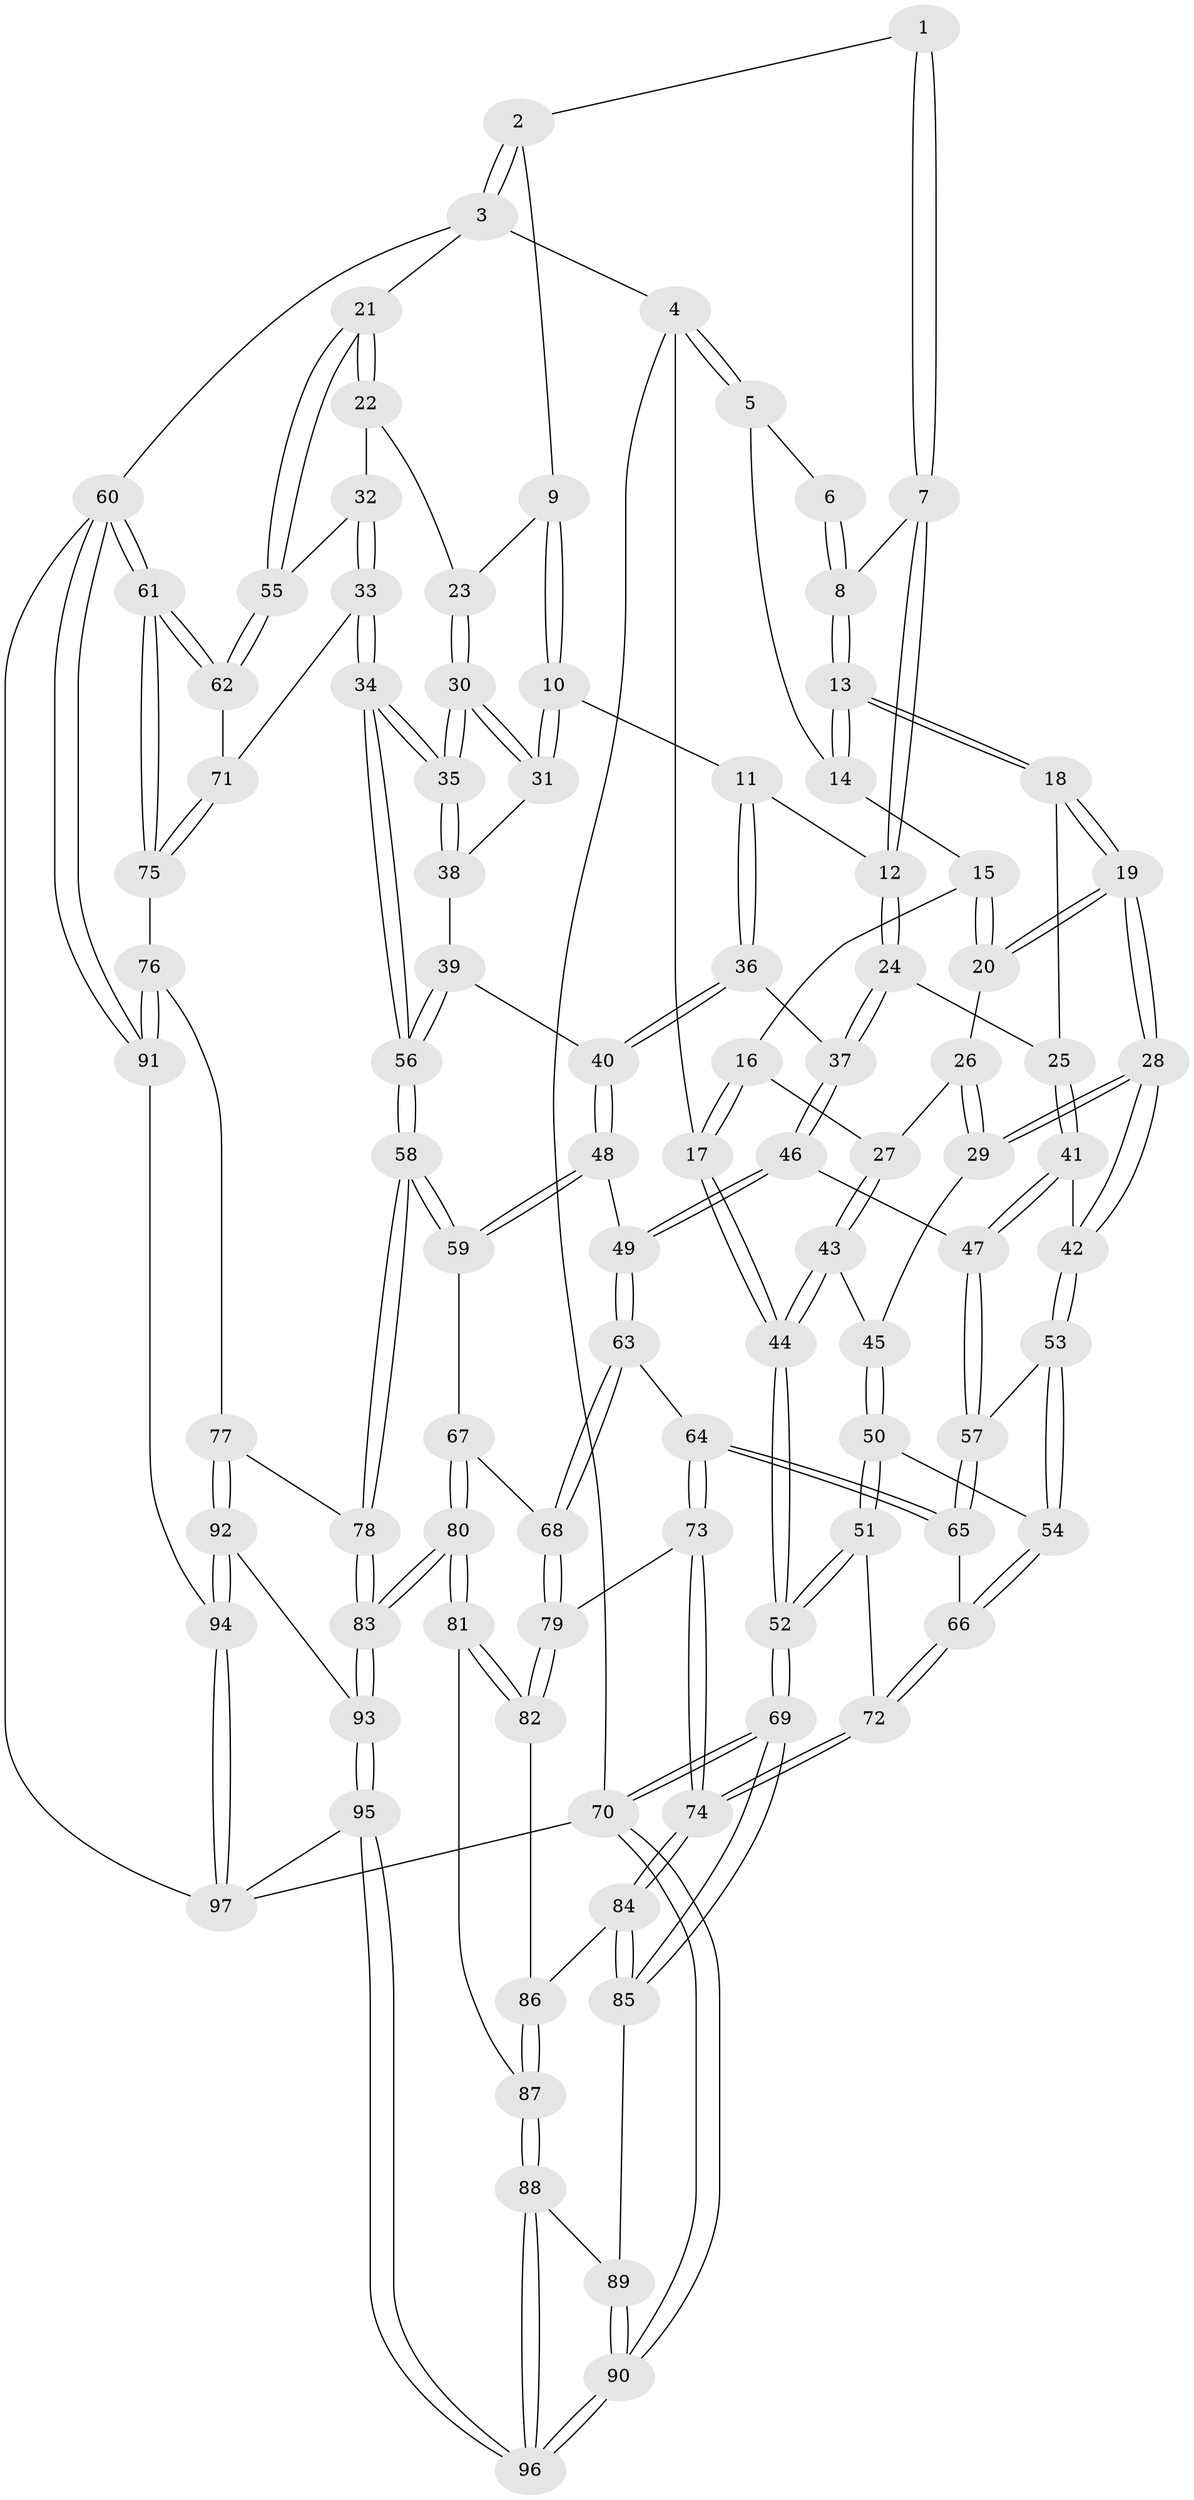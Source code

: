 // Generated by graph-tools (version 1.1) at 2025/27/03/09/25 03:27:16]
// undirected, 97 vertices, 239 edges
graph export_dot {
graph [start="1"]
  node [color=gray90,style=filled];
  1 [pos="+0.7810836626726801+0"];
  2 [pos="+0.7952754545461881+0"];
  3 [pos="+1+0"];
  4 [pos="+0+0"];
  5 [pos="+0+0"];
  6 [pos="+0.39988346091880217+0"];
  7 [pos="+0.5548203366298393+0.12618336529275284"];
  8 [pos="+0.37136773022902725+0"];
  9 [pos="+0.7192972612824852+0.09104759911762392"];
  10 [pos="+0.6670061160347154+0.17787622124472585"];
  11 [pos="+0.6408237775082446+0.18021038910684475"];
  12 [pos="+0.5554441481106271+0.12752070166227042"];
  13 [pos="+0.32726514434696397+0.08400454469209152"];
  14 [pos="+0.13611800606911836+0.043281893919553935"];
  15 [pos="+0.10283675408833169+0.1107340966845433"];
  16 [pos="+0.016465966927638215+0.11639675838101561"];
  17 [pos="+0+0"];
  18 [pos="+0.3226606004915129+0.11390431559954395"];
  19 [pos="+0.2698549929002918+0.17370198507992085"];
  20 [pos="+0.16428627656070477+0.17207964318584987"];
  21 [pos="+1+0"];
  22 [pos="+0.8753482304238861+0.18480195632326998"];
  23 [pos="+0.8407958737702128+0.19598671424269595"];
  24 [pos="+0.4662284999860951+0.23222739438511586"];
  25 [pos="+0.4233045987108658+0.21192002501753504"];
  26 [pos="+0.1343775602015639+0.19528415790853876"];
  27 [pos="+0.06642597693474245+0.2328457278628814"];
  28 [pos="+0.25361810358457804+0.2861364944245753"];
  29 [pos="+0.15084965086567445+0.27754105574918725"];
  30 [pos="+0.7966561144166873+0.24401181675886638"];
  31 [pos="+0.6842570371189035+0.20355973105912367"];
  32 [pos="+0.9203110483349739+0.32251087730637806"];
  33 [pos="+0.8328859014814568+0.4217550888277758"];
  34 [pos="+0.8239486569804462+0.4223083912874867"];
  35 [pos="+0.8056765869237014+0.3442484339013992"];
  36 [pos="+0.5522769664902644+0.2773104351452125"];
  37 [pos="+0.4878488568936093+0.25989672716736567"];
  38 [pos="+0.6843656525888643+0.25229047141983"];
  39 [pos="+0.6637352111319331+0.33875173101146694"];
  40 [pos="+0.586294790599867+0.3402058231290605"];
  41 [pos="+0.3626628054880668+0.34253523569304833"];
  42 [pos="+0.2562357678995323+0.3043590228093037"];
  43 [pos="+0.04664724820485171+0.2872348841746952"];
  44 [pos="+0+0.35230939551233925"];
  45 [pos="+0.05951006303859194+0.29635357269934126"];
  46 [pos="+0.433142801267416+0.3858507829237525"];
  47 [pos="+0.39351424201245194+0.3750119563726346"];
  48 [pos="+0.554229157550791+0.4074082218257548"];
  49 [pos="+0.43373533025225763+0.3866016802069571"];
  50 [pos="+0.08916898369087733+0.33757046925130685"];
  51 [pos="+0.026425308377889523+0.4865799516840903"];
  52 [pos="+0+0.4560953195603345"];
  53 [pos="+0.2496808002279687+0.31773217598378245"];
  54 [pos="+0.1944193799470851+0.40301797063915723"];
  55 [pos="+1+0.20074415857325129"];
  56 [pos="+0.7893915480695964+0.44209021730732745"];
  57 [pos="+0.3343405011023559+0.43177844160808787"];
  58 [pos="+0.7167979423377118+0.5461694129369816"];
  59 [pos="+0.5952707795744209+0.5273094707516075"];
  60 [pos="+1+0.8150952933097019"];
  61 [pos="+1+0.6505219695526239"];
  62 [pos="+1+0.5062902245918871"];
  63 [pos="+0.430364365058475+0.47245226755703235"];
  64 [pos="+0.3670692811457977+0.525901521060849"];
  65 [pos="+0.31820827788798617+0.4599626858001704"];
  66 [pos="+0.19397944450833032+0.4487203669968291"];
  67 [pos="+0.5732029981448982+0.5387103346092594"];
  68 [pos="+0.5457959506685647+0.5360129094779355"];
  69 [pos="+0+0.6758337981750966"];
  70 [pos="+0+1"];
  71 [pos="+0.9151821131998384+0.4652198324877815"];
  72 [pos="+0.14967163093641891+0.5333345920665669"];
  73 [pos="+0.3644143616437875+0.5441612162213105"];
  74 [pos="+0.16019474355318591+0.569242420127427"];
  75 [pos="+0.9220557678097964+0.6796791924751844"];
  76 [pos="+0.9104448185302714+0.68513342479996"];
  77 [pos="+0.7676629918147679+0.7030910542905761"];
  78 [pos="+0.7607808345233525+0.6974874448042776"];
  79 [pos="+0.3876104306177935+0.5969103803778983"];
  80 [pos="+0.45697863591511195+0.8146880411206229"];
  81 [pos="+0.4513786815676234+0.8119194347002944"];
  82 [pos="+0.38609650249266764+0.6201047043119611"];
  83 [pos="+0.45711091224677564+0.8148185959838645"];
  84 [pos="+0.1587606833161281+0.6411219085368399"];
  85 [pos="+0.12909907671687895+0.6622211756890674"];
  86 [pos="+0.16344283841713753+0.6444757977881783"];
  87 [pos="+0.30596667197161825+0.8084110711246438"];
  88 [pos="+0.16145911494111814+0.9325667206323164"];
  89 [pos="+0.12399307463520798+0.6765769416175228"];
  90 [pos="+0+1"];
  91 [pos="+0.9555199997377845+0.8339100093996877"];
  92 [pos="+0.7906086047383617+0.846093029012176"];
  93 [pos="+0.469913514106474+0.8551664236808085"];
  94 [pos="+0.816601085048489+0.9506186555314088"];
  95 [pos="+0.534956593551264+1"];
  96 [pos="+0+1"];
  97 [pos="+0.7952223011198508+1"];
  1 -- 2;
  1 -- 7;
  1 -- 7;
  2 -- 3;
  2 -- 3;
  2 -- 9;
  3 -- 4;
  3 -- 21;
  3 -- 60;
  4 -- 5;
  4 -- 5;
  4 -- 17;
  4 -- 70;
  5 -- 6;
  5 -- 14;
  6 -- 8;
  6 -- 8;
  7 -- 8;
  7 -- 12;
  7 -- 12;
  8 -- 13;
  8 -- 13;
  9 -- 10;
  9 -- 10;
  9 -- 23;
  10 -- 11;
  10 -- 31;
  10 -- 31;
  11 -- 12;
  11 -- 36;
  11 -- 36;
  12 -- 24;
  12 -- 24;
  13 -- 14;
  13 -- 14;
  13 -- 18;
  13 -- 18;
  14 -- 15;
  15 -- 16;
  15 -- 20;
  15 -- 20;
  16 -- 17;
  16 -- 17;
  16 -- 27;
  17 -- 44;
  17 -- 44;
  18 -- 19;
  18 -- 19;
  18 -- 25;
  19 -- 20;
  19 -- 20;
  19 -- 28;
  19 -- 28;
  20 -- 26;
  21 -- 22;
  21 -- 22;
  21 -- 55;
  21 -- 55;
  22 -- 23;
  22 -- 32;
  23 -- 30;
  23 -- 30;
  24 -- 25;
  24 -- 37;
  24 -- 37;
  25 -- 41;
  25 -- 41;
  26 -- 27;
  26 -- 29;
  26 -- 29;
  27 -- 43;
  27 -- 43;
  28 -- 29;
  28 -- 29;
  28 -- 42;
  28 -- 42;
  29 -- 45;
  30 -- 31;
  30 -- 31;
  30 -- 35;
  30 -- 35;
  31 -- 38;
  32 -- 33;
  32 -- 33;
  32 -- 55;
  33 -- 34;
  33 -- 34;
  33 -- 71;
  34 -- 35;
  34 -- 35;
  34 -- 56;
  34 -- 56;
  35 -- 38;
  35 -- 38;
  36 -- 37;
  36 -- 40;
  36 -- 40;
  37 -- 46;
  37 -- 46;
  38 -- 39;
  39 -- 40;
  39 -- 56;
  39 -- 56;
  40 -- 48;
  40 -- 48;
  41 -- 42;
  41 -- 47;
  41 -- 47;
  42 -- 53;
  42 -- 53;
  43 -- 44;
  43 -- 44;
  43 -- 45;
  44 -- 52;
  44 -- 52;
  45 -- 50;
  45 -- 50;
  46 -- 47;
  46 -- 49;
  46 -- 49;
  47 -- 57;
  47 -- 57;
  48 -- 49;
  48 -- 59;
  48 -- 59;
  49 -- 63;
  49 -- 63;
  50 -- 51;
  50 -- 51;
  50 -- 54;
  51 -- 52;
  51 -- 52;
  51 -- 72;
  52 -- 69;
  52 -- 69;
  53 -- 54;
  53 -- 54;
  53 -- 57;
  54 -- 66;
  54 -- 66;
  55 -- 62;
  55 -- 62;
  56 -- 58;
  56 -- 58;
  57 -- 65;
  57 -- 65;
  58 -- 59;
  58 -- 59;
  58 -- 78;
  58 -- 78;
  59 -- 67;
  60 -- 61;
  60 -- 61;
  60 -- 91;
  60 -- 91;
  60 -- 97;
  61 -- 62;
  61 -- 62;
  61 -- 75;
  61 -- 75;
  62 -- 71;
  63 -- 64;
  63 -- 68;
  63 -- 68;
  64 -- 65;
  64 -- 65;
  64 -- 73;
  64 -- 73;
  65 -- 66;
  66 -- 72;
  66 -- 72;
  67 -- 68;
  67 -- 80;
  67 -- 80;
  68 -- 79;
  68 -- 79;
  69 -- 70;
  69 -- 70;
  69 -- 85;
  69 -- 85;
  70 -- 90;
  70 -- 90;
  70 -- 97;
  71 -- 75;
  71 -- 75;
  72 -- 74;
  72 -- 74;
  73 -- 74;
  73 -- 74;
  73 -- 79;
  74 -- 84;
  74 -- 84;
  75 -- 76;
  76 -- 77;
  76 -- 91;
  76 -- 91;
  77 -- 78;
  77 -- 92;
  77 -- 92;
  78 -- 83;
  78 -- 83;
  79 -- 82;
  79 -- 82;
  80 -- 81;
  80 -- 81;
  80 -- 83;
  80 -- 83;
  81 -- 82;
  81 -- 82;
  81 -- 87;
  82 -- 86;
  83 -- 93;
  83 -- 93;
  84 -- 85;
  84 -- 85;
  84 -- 86;
  85 -- 89;
  86 -- 87;
  86 -- 87;
  87 -- 88;
  87 -- 88;
  88 -- 89;
  88 -- 96;
  88 -- 96;
  89 -- 90;
  89 -- 90;
  90 -- 96;
  90 -- 96;
  91 -- 94;
  92 -- 93;
  92 -- 94;
  92 -- 94;
  93 -- 95;
  93 -- 95;
  94 -- 97;
  94 -- 97;
  95 -- 96;
  95 -- 96;
  95 -- 97;
}
